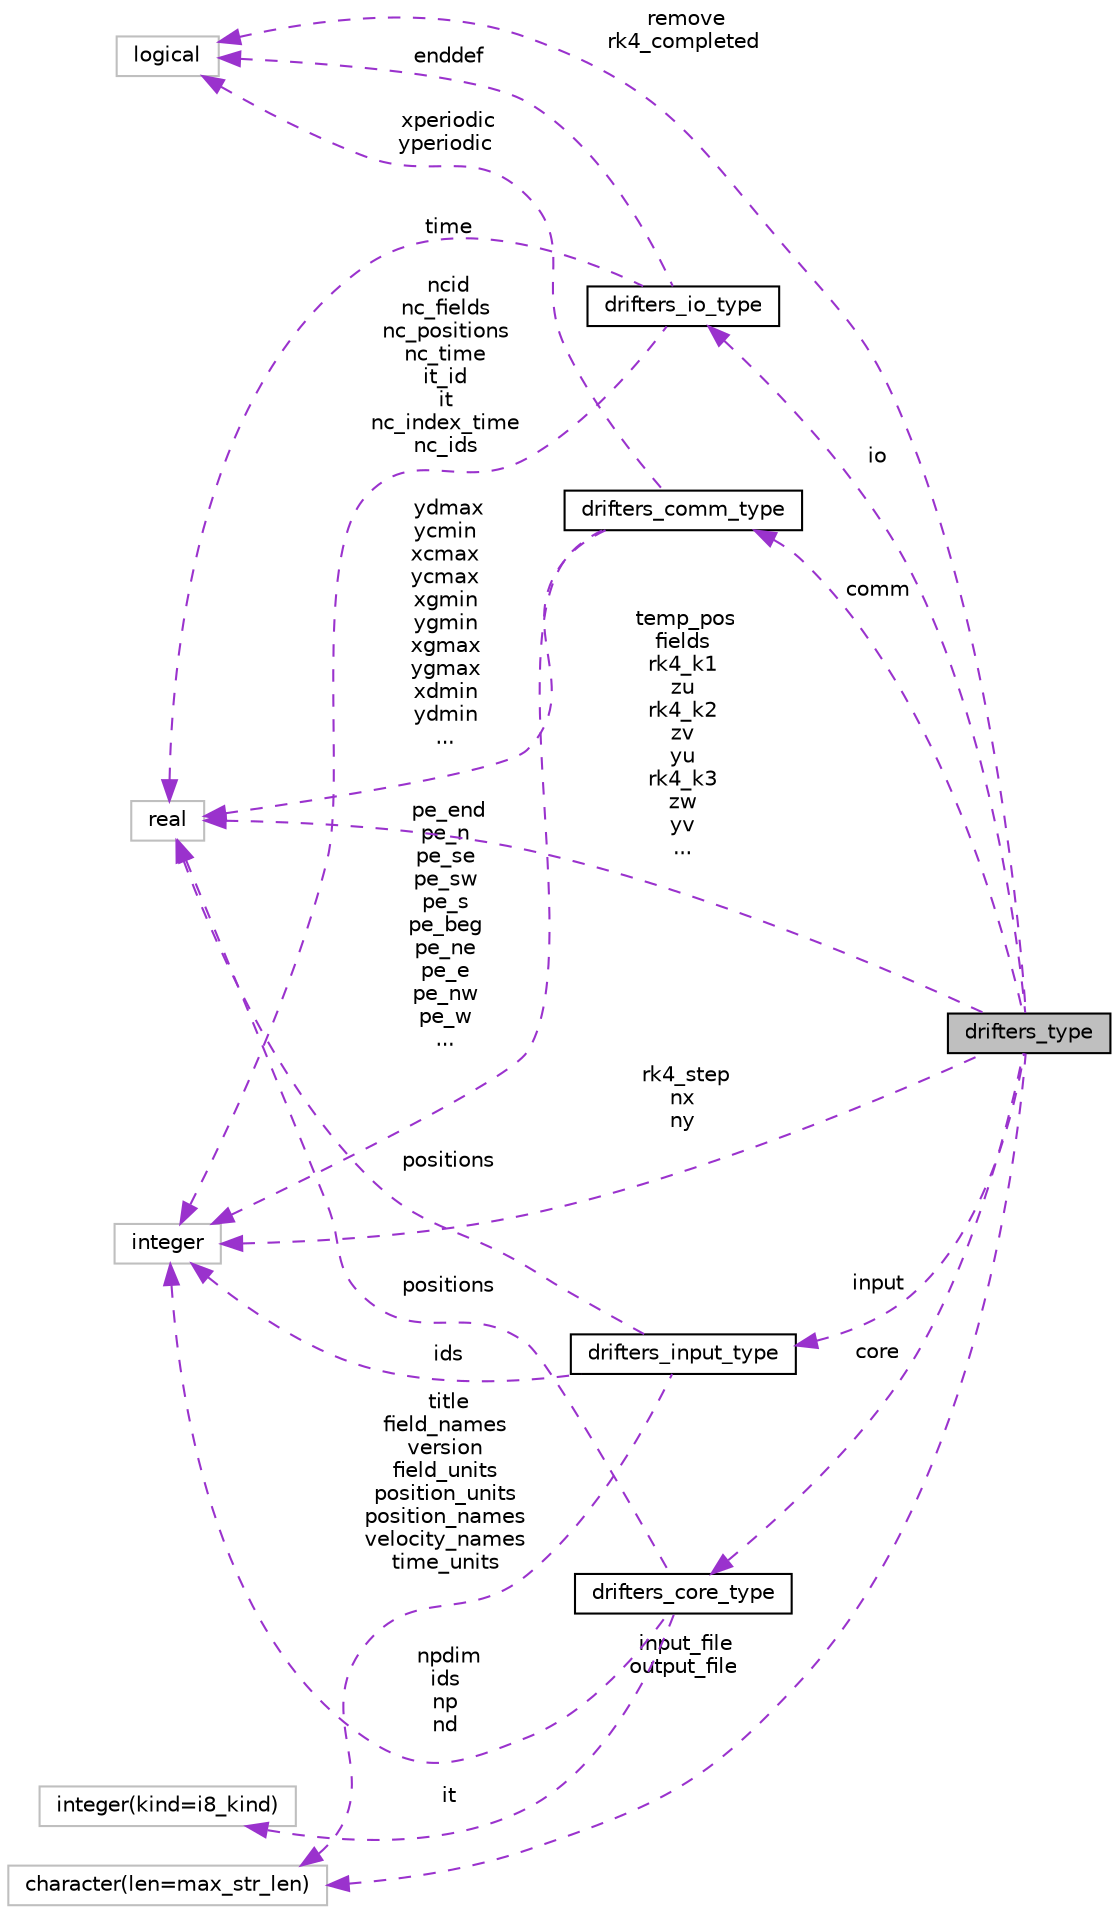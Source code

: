 digraph "drifters_type"
{
 // INTERACTIVE_SVG=YES
 // LATEX_PDF_SIZE
  edge [fontname="Helvetica",fontsize="10",labelfontname="Helvetica",labelfontsize="10"];
  node [fontname="Helvetica",fontsize="10",shape=record];
  rankdir="LR";
  Node1 [label="drifters_type",height=0.2,width=0.4,color="black", fillcolor="grey75", style="filled", fontcolor="black",tooltip="Holds all data needed for drifters communication, io, and input."];
  Node2 -> Node1 [dir="back",color="darkorchid3",fontsize="10",style="dashed",label=" remove\nrk4_completed" ,fontname="Helvetica"];
  Node2 [label="logical",height=0.2,width=0.4,color="grey75", fillcolor="white", style="filled",tooltip=" "];
  Node3 -> Node1 [dir="back",color="darkorchid3",fontsize="10",style="dashed",label=" input_file\noutput_file" ,fontname="Helvetica"];
  Node3 [label="character(len=max_str_len)",height=0.2,width=0.4,color="grey75", fillcolor="white", style="filled",tooltip=" "];
  Node4 -> Node1 [dir="back",color="darkorchid3",fontsize="10",style="dashed",label=" io" ,fontname="Helvetica"];
  Node4 [label="drifters_io_type",height=0.2,width=0.4,color="black", fillcolor="white", style="filled",URL="$group__drifters__input__mod.html#structdrifters__io__mod_1_1drifters__io__type",tooltip="IO data for drifters."];
  Node2 -> Node4 [dir="back",color="darkorchid3",fontsize="10",style="dashed",label=" enddef" ,fontname="Helvetica"];
  Node5 -> Node4 [dir="back",color="darkorchid3",fontsize="10",style="dashed",label=" ncid\nnc_fields\nnc_positions\nnc_time\nit_id\nit\nnc_index_time\nnc_ids" ,fontname="Helvetica"];
  Node5 [label="integer",height=0.2,width=0.4,color="grey75", fillcolor="white", style="filled",tooltip=" "];
  Node6 -> Node4 [dir="back",color="darkorchid3",fontsize="10",style="dashed",label=" time" ,fontname="Helvetica"];
  Node6 [label="real",height=0.2,width=0.4,color="grey75", fillcolor="white", style="filled",tooltip=" "];
  Node7 -> Node1 [dir="back",color="darkorchid3",fontsize="10",style="dashed",label=" comm" ,fontname="Helvetica"];
  Node7 [label="drifters_comm_type",height=0.2,width=0.4,color="black", fillcolor="white", style="filled",URL="$group__drifters__comm__mod.html#structdrifters__comm__mod_1_1drifters__comm__type",tooltip="Type for drifter communication between PE's."];
  Node2 -> Node7 [dir="back",color="darkorchid3",fontsize="10",style="dashed",label=" xperiodic\nyperiodic" ,fontname="Helvetica"];
  Node5 -> Node7 [dir="back",color="darkorchid3",fontsize="10",style="dashed",label=" pe_end\npe_n\npe_se\npe_sw\npe_s\npe_beg\npe_ne\npe_e\npe_nw\npe_w\n..." ,fontname="Helvetica"];
  Node6 -> Node7 [dir="back",color="darkorchid3",fontsize="10",style="dashed",label=" ydmax\nycmin\nxcmax\nycmax\nxgmin\nygmin\nxgmax\nygmax\nxdmin\nydmin\n..." ,fontname="Helvetica"];
  Node8 -> Node1 [dir="back",color="darkorchid3",fontsize="10",style="dashed",label=" input" ,fontname="Helvetica"];
  Node8 [label="drifters_input_type",height=0.2,width=0.4,color="black", fillcolor="white", style="filled",URL="$group__drifters__input__mod.html#structdrifters__input__mod_1_1drifters__input__type",tooltip="Input data type for drifters."];
  Node3 -> Node8 [dir="back",color="darkorchid3",fontsize="10",style="dashed",label=" title\nfield_names\nversion\nfield_units\nposition_units\nposition_names\nvelocity_names\ntime_units" ,fontname="Helvetica"];
  Node5 -> Node8 [dir="back",color="darkorchid3",fontsize="10",style="dashed",label=" ids" ,fontname="Helvetica"];
  Node6 -> Node8 [dir="back",color="darkorchid3",fontsize="10",style="dashed",label=" positions" ,fontname="Helvetica"];
  Node9 -> Node1 [dir="back",color="darkorchid3",fontsize="10",style="dashed",label=" core" ,fontname="Helvetica"];
  Node9 [label="drifters_core_type",height=0.2,width=0.4,color="black", fillcolor="white", style="filled",URL="$group__drifters__core__mod.html#structdrifters__core__mod_1_1drifters__core__type",tooltip="Core data needed for drifters. Be sure to update drifters_core_new, drifters_core_del and drifters_co..."];
  Node10 -> Node9 [dir="back",color="darkorchid3",fontsize="10",style="dashed",label=" it" ,fontname="Helvetica"];
  Node10 [label="integer(kind=i8_kind)",height=0.2,width=0.4,color="grey75", fillcolor="white", style="filled",tooltip=" "];
  Node6 -> Node9 [dir="back",color="darkorchid3",fontsize="10",style="dashed",label=" positions" ,fontname="Helvetica"];
  Node5 -> Node9 [dir="back",color="darkorchid3",fontsize="10",style="dashed",label=" npdim\nids\nnp\nnd" ,fontname="Helvetica"];
  Node5 -> Node1 [dir="back",color="darkorchid3",fontsize="10",style="dashed",label=" rk4_step\nnx\nny" ,fontname="Helvetica"];
  Node6 -> Node1 [dir="back",color="darkorchid3",fontsize="10",style="dashed",label=" temp_pos\nfields\nrk4_k1\nzu\nrk4_k2\nzv\nyu\nrk4_k3\nzw\nyv\n..." ,fontname="Helvetica"];
}
